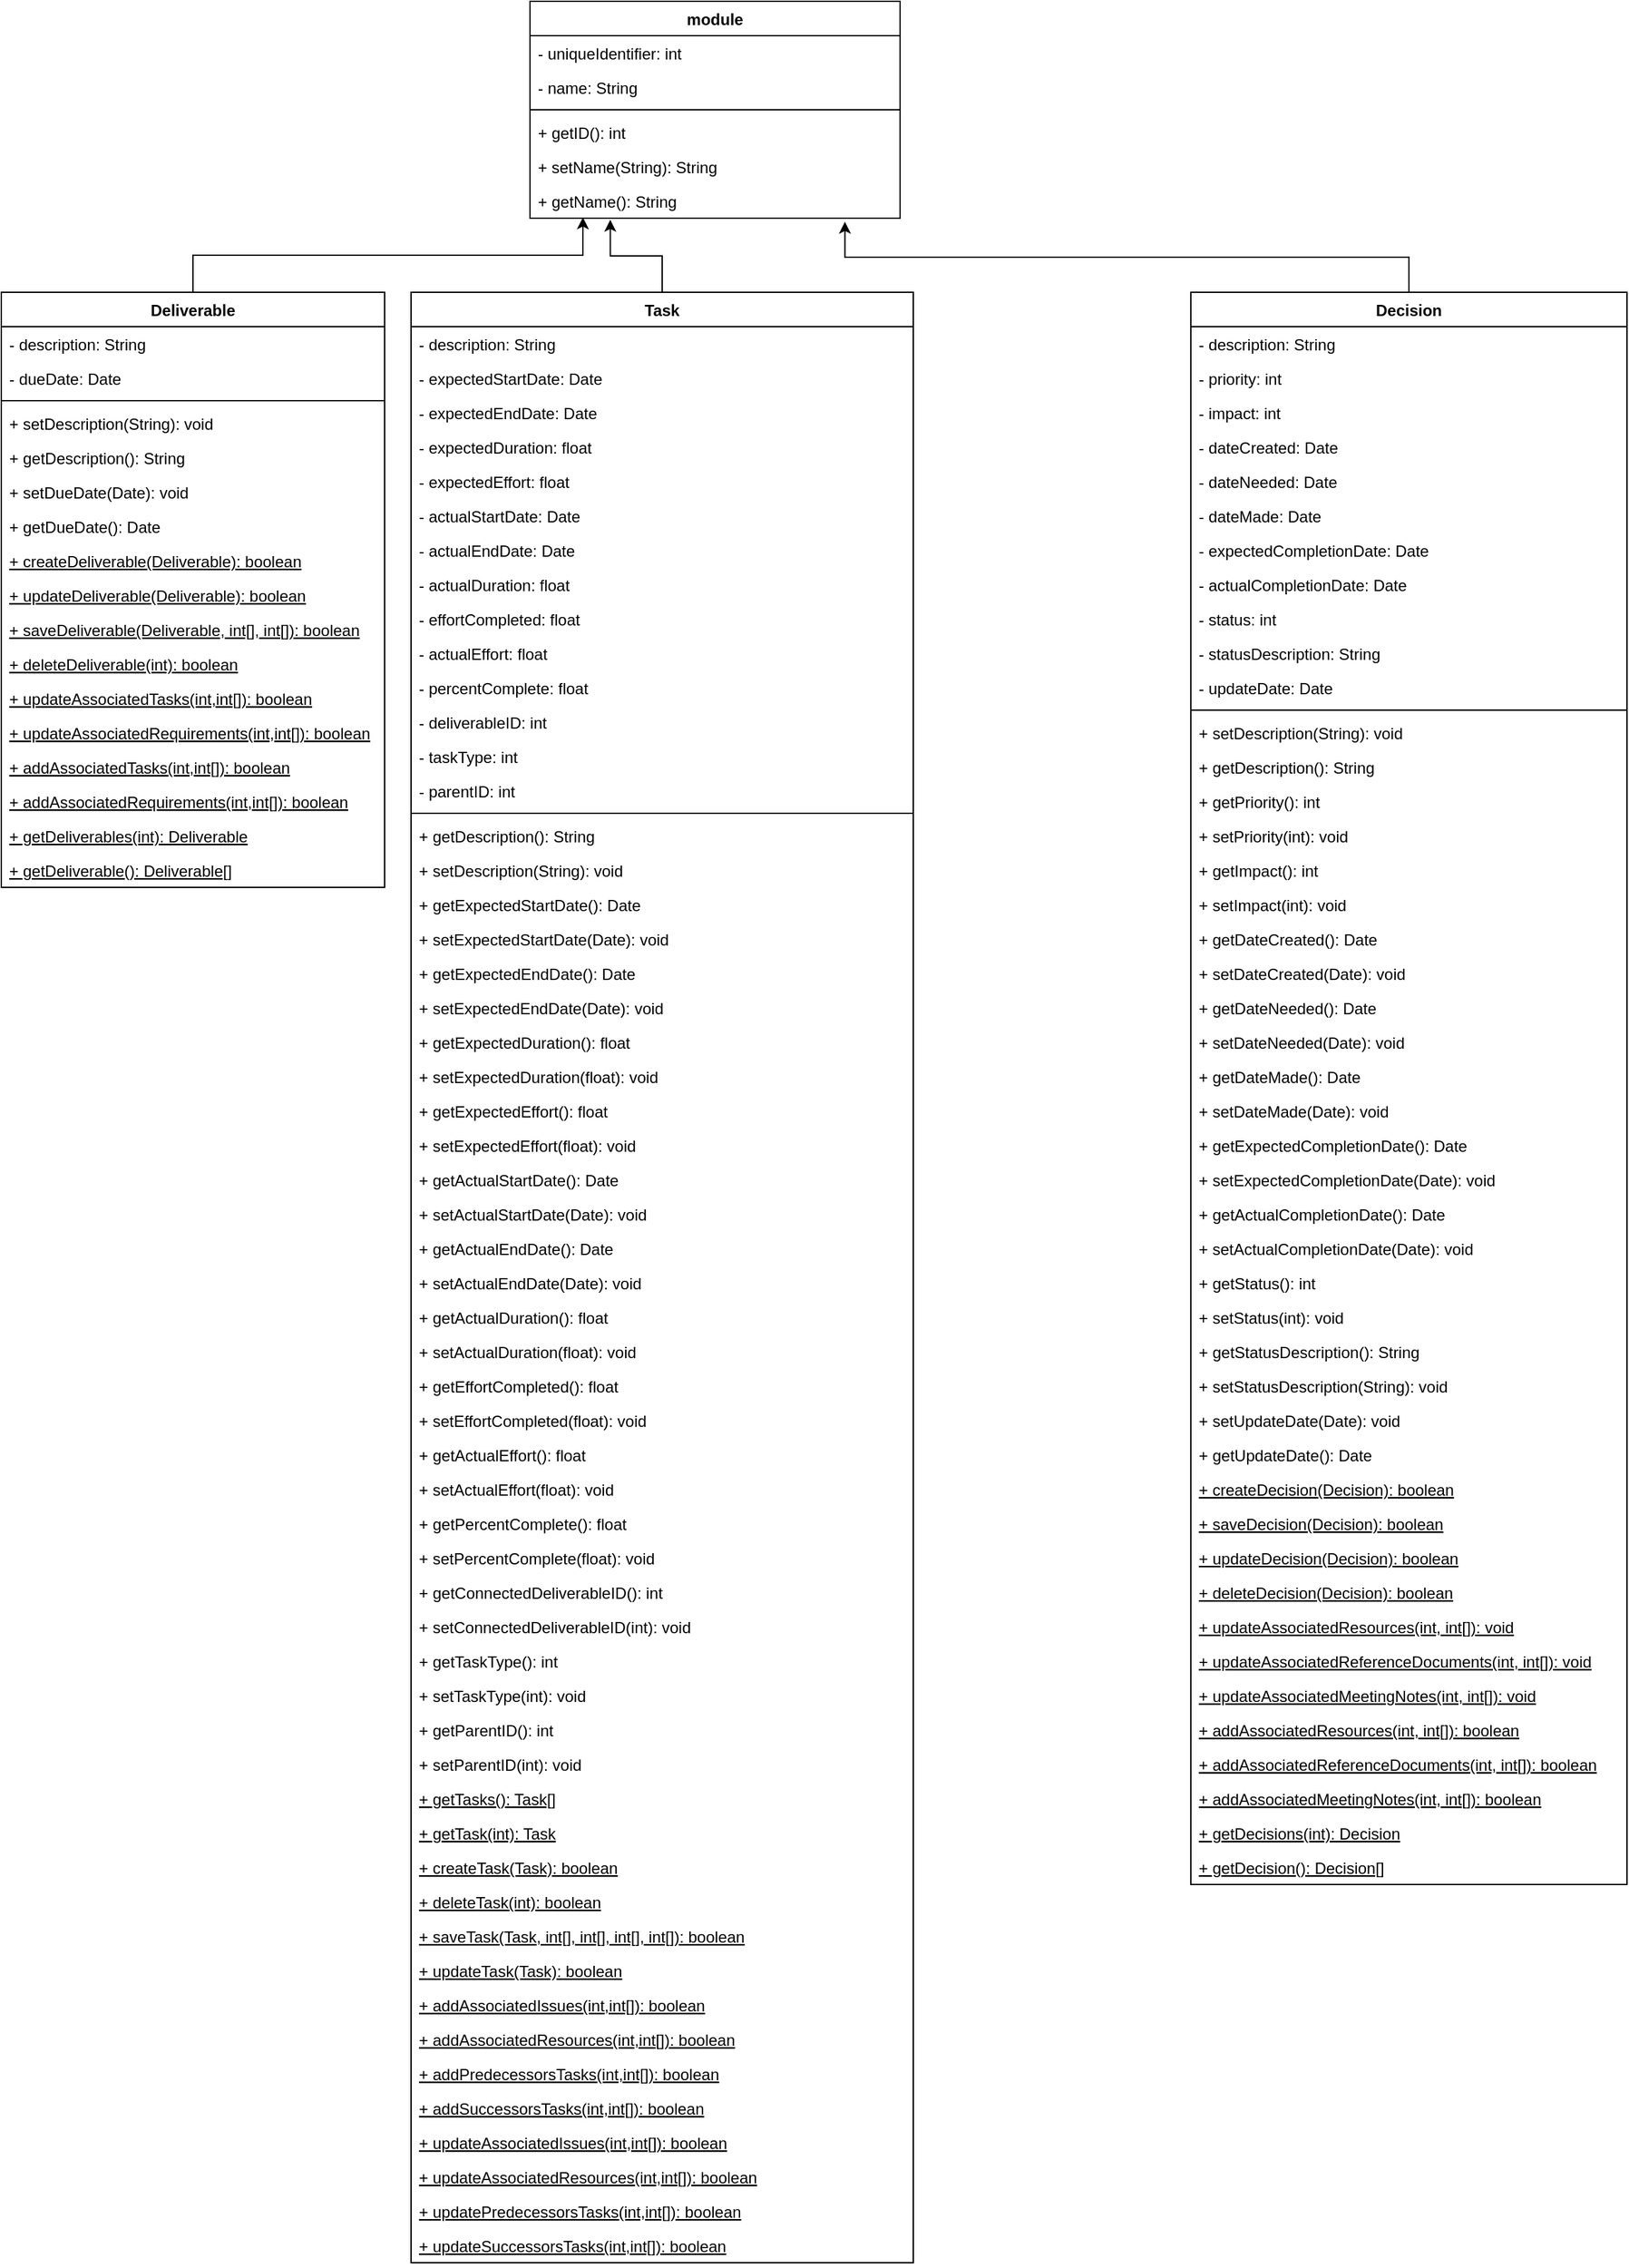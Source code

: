 <mxfile version="13.0.5" type="github">
  <diagram id="h3Ek2yhjag-Ijy3UuA3x" name="Page-1">
    <mxGraphModel dx="1185" dy="635" grid="1" gridSize="10" guides="1" tooltips="1" connect="1" arrows="1" fold="1" page="1" pageScale="1" pageWidth="10000" pageHeight="10000" math="0" shadow="0">
      <root>
        <mxCell id="0" />
        <mxCell id="1" parent="0" />
        <mxCell id="AJkytsJuZ1-eA44GaWmQ-24" value="module" style="swimlane;fontStyle=1;align=center;verticalAlign=top;childLayout=stackLayout;horizontal=1;startSize=26;horizontalStack=0;resizeParent=1;resizeParentMax=0;resizeLast=0;collapsible=1;marginBottom=0;" parent="1" vertex="1">
          <mxGeometry x="490" y="40" width="280" height="164" as="geometry" />
        </mxCell>
        <mxCell id="AJkytsJuZ1-eA44GaWmQ-25" value="- uniqueIdentifier: int" style="text;strokeColor=none;fillColor=none;align=left;verticalAlign=top;spacingLeft=4;spacingRight=4;overflow=hidden;rotatable=0;points=[[0,0.5],[1,0.5]];portConstraint=eastwest;" parent="AJkytsJuZ1-eA44GaWmQ-24" vertex="1">
          <mxGeometry y="26" width="280" height="26" as="geometry" />
        </mxCell>
        <mxCell id="AJkytsJuZ1-eA44GaWmQ-26" value="- name: String" style="text;strokeColor=none;fillColor=none;align=left;verticalAlign=top;spacingLeft=4;spacingRight=4;overflow=hidden;rotatable=0;points=[[0,0.5],[1,0.5]];portConstraint=eastwest;" parent="AJkytsJuZ1-eA44GaWmQ-24" vertex="1">
          <mxGeometry y="52" width="280" height="26" as="geometry" />
        </mxCell>
        <mxCell id="AJkytsJuZ1-eA44GaWmQ-29" value="" style="line;strokeWidth=1;fillColor=none;align=left;verticalAlign=middle;spacingTop=-1;spacingLeft=3;spacingRight=3;rotatable=0;labelPosition=right;points=[];portConstraint=eastwest;" parent="AJkytsJuZ1-eA44GaWmQ-24" vertex="1">
          <mxGeometry y="78" width="280" height="8" as="geometry" />
        </mxCell>
        <mxCell id="AJkytsJuZ1-eA44GaWmQ-30" value="+ getID(): int" style="text;strokeColor=none;fillColor=none;align=left;verticalAlign=top;spacingLeft=4;spacingRight=4;overflow=hidden;rotatable=0;points=[[0,0.5],[1,0.5]];portConstraint=eastwest;" parent="AJkytsJuZ1-eA44GaWmQ-24" vertex="1">
          <mxGeometry y="86" width="280" height="26" as="geometry" />
        </mxCell>
        <mxCell id="AJkytsJuZ1-eA44GaWmQ-31" value="+ setName(String): String" style="text;strokeColor=none;fillColor=none;align=left;verticalAlign=top;spacingLeft=4;spacingRight=4;overflow=hidden;rotatable=0;points=[[0,0.5],[1,0.5]];portConstraint=eastwest;" parent="AJkytsJuZ1-eA44GaWmQ-24" vertex="1">
          <mxGeometry y="112" width="280" height="26" as="geometry" />
        </mxCell>
        <mxCell id="AJkytsJuZ1-eA44GaWmQ-32" value="+ getName(): String" style="text;strokeColor=none;fillColor=none;align=left;verticalAlign=top;spacingLeft=4;spacingRight=4;overflow=hidden;rotatable=0;points=[[0,0.5],[1,0.5]];portConstraint=eastwest;" parent="AJkytsJuZ1-eA44GaWmQ-24" vertex="1">
          <mxGeometry y="138" width="280" height="26" as="geometry" />
        </mxCell>
        <mxCell id="AJkytsJuZ1-eA44GaWmQ-47" style="edgeStyle=orthogonalEdgeStyle;rounded=0;orthogonalLoop=1;jettySize=auto;html=1;entryX=0.143;entryY=0.974;entryDx=0;entryDy=0;entryPerimeter=0;" parent="1" source="rIIZ6E1I2lcJWbTjNb9e-1" target="AJkytsJuZ1-eA44GaWmQ-32" edge="1">
          <mxGeometry relative="1" as="geometry" />
        </mxCell>
        <mxCell id="AJkytsJuZ1-eA44GaWmQ-132" style="rounded=0;orthogonalLoop=1;jettySize=auto;html=1;entryX=0.217;entryY=1.045;entryDx=0;entryDy=0;entryPerimeter=0;edgeStyle=elbowEdgeStyle;elbow=vertical;" parent="1" source="AJkytsJuZ1-eA44GaWmQ-66" target="AJkytsJuZ1-eA44GaWmQ-32" edge="1">
          <mxGeometry relative="1" as="geometry" />
        </mxCell>
        <mxCell id="rIIZ6E1I2lcJWbTjNb9e-1" value="Deliverable" style="swimlane;fontStyle=1;align=center;verticalAlign=top;childLayout=stackLayout;horizontal=1;startSize=26;horizontalStack=0;resizeParent=1;resizeParentMax=0;resizeLast=0;collapsible=1;marginBottom=0;" parent="1" vertex="1">
          <mxGeometry x="90" y="260" width="290" height="450" as="geometry" />
        </mxCell>
        <mxCell id="rIIZ6E1I2lcJWbTjNb9e-6" value="- description: String" style="text;strokeColor=none;fillColor=none;align=left;verticalAlign=top;spacingLeft=4;spacingRight=4;overflow=hidden;rotatable=0;points=[[0,0.5],[1,0.5]];portConstraint=eastwest;" parent="rIIZ6E1I2lcJWbTjNb9e-1" vertex="1">
          <mxGeometry y="26" width="290" height="26" as="geometry" />
        </mxCell>
        <mxCell id="rIIZ6E1I2lcJWbTjNb9e-7" value="- dueDate: Date" style="text;strokeColor=none;fillColor=none;align=left;verticalAlign=top;spacingLeft=4;spacingRight=4;overflow=hidden;rotatable=0;points=[[0,0.5],[1,0.5]];portConstraint=eastwest;" parent="rIIZ6E1I2lcJWbTjNb9e-1" vertex="1">
          <mxGeometry y="52" width="290" height="26" as="geometry" />
        </mxCell>
        <mxCell id="rIIZ6E1I2lcJWbTjNb9e-3" value="" style="line;strokeWidth=1;fillColor=none;align=left;verticalAlign=middle;spacingTop=-1;spacingLeft=3;spacingRight=3;rotatable=0;labelPosition=right;points=[];portConstraint=eastwest;" parent="rIIZ6E1I2lcJWbTjNb9e-1" vertex="1">
          <mxGeometry y="78" width="290" height="8" as="geometry" />
        </mxCell>
        <mxCell id="rIIZ6E1I2lcJWbTjNb9e-20" value="+ setDescription(String): void" style="text;strokeColor=none;fillColor=none;align=left;verticalAlign=top;spacingLeft=4;spacingRight=4;overflow=hidden;rotatable=0;points=[[0,0.5],[1,0.5]];portConstraint=eastwest;" parent="rIIZ6E1I2lcJWbTjNb9e-1" vertex="1">
          <mxGeometry y="86" width="290" height="26" as="geometry" />
        </mxCell>
        <mxCell id="rIIZ6E1I2lcJWbTjNb9e-13" value="+ getDescription(): String" style="text;strokeColor=none;fillColor=none;align=left;verticalAlign=top;spacingLeft=4;spacingRight=4;overflow=hidden;rotatable=0;points=[[0,0.5],[1,0.5]];portConstraint=eastwest;" parent="rIIZ6E1I2lcJWbTjNb9e-1" vertex="1">
          <mxGeometry y="112" width="290" height="26" as="geometry" />
        </mxCell>
        <mxCell id="rIIZ6E1I2lcJWbTjNb9e-21" value="+ setDueDate(Date): void" style="text;strokeColor=none;fillColor=none;align=left;verticalAlign=top;spacingLeft=4;spacingRight=4;overflow=hidden;rotatable=0;points=[[0,0.5],[1,0.5]];portConstraint=eastwest;" parent="rIIZ6E1I2lcJWbTjNb9e-1" vertex="1">
          <mxGeometry y="138" width="290" height="26" as="geometry" />
        </mxCell>
        <mxCell id="rIIZ6E1I2lcJWbTjNb9e-14" value="+ getDueDate(): Date" style="text;strokeColor=none;fillColor=none;align=left;verticalAlign=top;spacingLeft=4;spacingRight=4;overflow=hidden;rotatable=0;points=[[0,0.5],[1,0.5]];portConstraint=eastwest;" parent="rIIZ6E1I2lcJWbTjNb9e-1" vertex="1">
          <mxGeometry y="164" width="290" height="26" as="geometry" />
        </mxCell>
        <mxCell id="rIIZ6E1I2lcJWbTjNb9e-15" value="+ createDeliverable(Deliverable): boolean" style="text;strokeColor=none;fillColor=none;align=left;verticalAlign=top;spacingLeft=4;spacingRight=4;overflow=hidden;rotatable=0;points=[[0,0.5],[1,0.5]];portConstraint=eastwest;fontStyle=4" parent="rIIZ6E1I2lcJWbTjNb9e-1" vertex="1">
          <mxGeometry y="190" width="290" height="26" as="geometry" />
        </mxCell>
        <mxCell id="rIIZ6E1I2lcJWbTjNb9e-17" value="+ updateDeliverable(Deliverable): boolean" style="text;strokeColor=none;fillColor=none;align=left;verticalAlign=top;spacingLeft=4;spacingRight=4;overflow=hidden;rotatable=0;points=[[0,0.5],[1,0.5]];portConstraint=eastwest;fontStyle=4" parent="rIIZ6E1I2lcJWbTjNb9e-1" vertex="1">
          <mxGeometry y="216" width="290" height="26" as="geometry" />
        </mxCell>
        <mxCell id="rIIZ6E1I2lcJWbTjNb9e-22" value="+ saveDeliverable(Deliverable, int[], int[]): boolean" style="text;strokeColor=none;fillColor=none;align=left;verticalAlign=top;spacingLeft=4;spacingRight=4;overflow=hidden;rotatable=0;points=[[0,0.5],[1,0.5]];portConstraint=eastwest;fontStyle=4" parent="rIIZ6E1I2lcJWbTjNb9e-1" vertex="1">
          <mxGeometry y="242" width="290" height="26" as="geometry" />
        </mxCell>
        <mxCell id="rIIZ6E1I2lcJWbTjNb9e-24" value="+ deleteDeliverable(int): boolean" style="text;strokeColor=none;fillColor=none;align=left;verticalAlign=top;spacingLeft=4;spacingRight=4;overflow=hidden;rotatable=0;points=[[0,0.5],[1,0.5]];portConstraint=eastwest;fontStyle=4" parent="rIIZ6E1I2lcJWbTjNb9e-1" vertex="1">
          <mxGeometry y="268" width="290" height="26" as="geometry" />
        </mxCell>
        <mxCell id="AJkytsJuZ1-eA44GaWmQ-18" value="+ updateAssociatedTasks(int,int[]): boolean" style="text;strokeColor=none;fillColor=none;align=left;verticalAlign=top;spacingLeft=4;spacingRight=4;overflow=hidden;rotatable=0;points=[[0,0.5],[1,0.5]];portConstraint=eastwest;fontStyle=4" parent="rIIZ6E1I2lcJWbTjNb9e-1" vertex="1">
          <mxGeometry y="294" width="290" height="26" as="geometry" />
        </mxCell>
        <mxCell id="AJkytsJuZ1-eA44GaWmQ-19" value="+ updateAssociatedRequirements(int,int[]): boolean" style="text;strokeColor=none;fillColor=none;align=left;verticalAlign=top;spacingLeft=4;spacingRight=4;overflow=hidden;rotatable=0;points=[[0,0.5],[1,0.5]];portConstraint=eastwest;fontStyle=4" parent="rIIZ6E1I2lcJWbTjNb9e-1" vertex="1">
          <mxGeometry y="320" width="290" height="26" as="geometry" />
        </mxCell>
        <mxCell id="AJkytsJuZ1-eA44GaWmQ-20" value="+ addAssociatedTasks(int,int[]): boolean" style="text;strokeColor=none;fillColor=none;align=left;verticalAlign=top;spacingLeft=4;spacingRight=4;overflow=hidden;rotatable=0;points=[[0,0.5],[1,0.5]];portConstraint=eastwest;fontStyle=4" parent="rIIZ6E1I2lcJWbTjNb9e-1" vertex="1">
          <mxGeometry y="346" width="290" height="26" as="geometry" />
        </mxCell>
        <mxCell id="AJkytsJuZ1-eA44GaWmQ-21" value="+ addAssociatedRequirements(int,int[]): boolean" style="text;strokeColor=none;fillColor=none;align=left;verticalAlign=top;spacingLeft=4;spacingRight=4;overflow=hidden;rotatable=0;points=[[0,0.5],[1,0.5]];portConstraint=eastwest;fontStyle=4" parent="rIIZ6E1I2lcJWbTjNb9e-1" vertex="1">
          <mxGeometry y="372" width="290" height="26" as="geometry" />
        </mxCell>
        <mxCell id="AJkytsJuZ1-eA44GaWmQ-22" value="+ getDeliverables(int): Deliverable" style="text;strokeColor=none;fillColor=none;align=left;verticalAlign=top;spacingLeft=4;spacingRight=4;overflow=hidden;rotatable=0;points=[[0,0.5],[1,0.5]];portConstraint=eastwest;fontStyle=4" parent="rIIZ6E1I2lcJWbTjNb9e-1" vertex="1">
          <mxGeometry y="398" width="290" height="26" as="geometry" />
        </mxCell>
        <mxCell id="AJkytsJuZ1-eA44GaWmQ-23" value="+ getDeliverable(): Deliverable[]" style="text;strokeColor=none;fillColor=none;align=left;verticalAlign=top;spacingLeft=4;spacingRight=4;overflow=hidden;rotatable=0;points=[[0,0.5],[1,0.5]];portConstraint=eastwest;fontStyle=4" parent="rIIZ6E1I2lcJWbTjNb9e-1" vertex="1">
          <mxGeometry y="424" width="290" height="26" as="geometry" />
        </mxCell>
        <mxCell id="oW8NMeTdjoWrqpmzOP1x-64" style="edgeStyle=elbowEdgeStyle;rounded=0;orthogonalLoop=1;jettySize=auto;elbow=vertical;html=1;entryX=0.851;entryY=1.103;entryDx=0;entryDy=0;entryPerimeter=0;" edge="1" parent="1" source="oW8NMeTdjoWrqpmzOP1x-33" target="AJkytsJuZ1-eA44GaWmQ-32">
          <mxGeometry relative="1" as="geometry" />
        </mxCell>
        <mxCell id="oW8NMeTdjoWrqpmzOP1x-33" value="Decision" style="swimlane;fontStyle=1;align=center;verticalAlign=top;childLayout=stackLayout;horizontal=1;startSize=26;horizontalStack=0;resizeParent=1;resizeParentMax=0;resizeLast=0;collapsible=1;marginBottom=0;" vertex="1" parent="1">
          <mxGeometry x="990" y="260" width="330" height="1204" as="geometry">
            <mxRectangle x="990" y="260" width="90" height="26" as="alternateBounds" />
          </mxGeometry>
        </mxCell>
        <mxCell id="oW8NMeTdjoWrqpmzOP1x-34" value="- description: String" style="text;strokeColor=none;fillColor=none;align=left;verticalAlign=top;spacingLeft=4;spacingRight=4;overflow=hidden;rotatable=0;points=[[0,0.5],[1,0.5]];portConstraint=eastwest;" vertex="1" parent="oW8NMeTdjoWrqpmzOP1x-33">
          <mxGeometry y="26" width="330" height="26" as="geometry" />
        </mxCell>
        <mxCell id="oW8NMeTdjoWrqpmzOP1x-35" value="- priority: int " style="text;strokeColor=none;fillColor=none;align=left;verticalAlign=top;spacingLeft=4;spacingRight=4;overflow=hidden;rotatable=0;points=[[0,0.5],[1,0.5]];portConstraint=eastwest;" vertex="1" parent="oW8NMeTdjoWrqpmzOP1x-33">
          <mxGeometry y="52" width="330" height="26" as="geometry" />
        </mxCell>
        <mxCell id="oW8NMeTdjoWrqpmzOP1x-36" value="- impact: int" style="text;strokeColor=none;fillColor=none;align=left;verticalAlign=top;spacingLeft=4;spacingRight=4;overflow=hidden;rotatable=0;points=[[0,0.5],[1,0.5]];portConstraint=eastwest;" vertex="1" parent="oW8NMeTdjoWrqpmzOP1x-33">
          <mxGeometry y="78" width="330" height="26" as="geometry" />
        </mxCell>
        <mxCell id="oW8NMeTdjoWrqpmzOP1x-37" value="- dateCreated: Date" style="text;strokeColor=none;fillColor=none;align=left;verticalAlign=top;spacingLeft=4;spacingRight=4;overflow=hidden;rotatable=0;points=[[0,0.5],[1,0.5]];portConstraint=eastwest;" vertex="1" parent="oW8NMeTdjoWrqpmzOP1x-33">
          <mxGeometry y="104" width="330" height="26" as="geometry" />
        </mxCell>
        <mxCell id="oW8NMeTdjoWrqpmzOP1x-38" value="- dateNeeded: Date" style="text;strokeColor=none;fillColor=none;align=left;verticalAlign=top;spacingLeft=4;spacingRight=4;overflow=hidden;rotatable=0;points=[[0,0.5],[1,0.5]];portConstraint=eastwest;" vertex="1" parent="oW8NMeTdjoWrqpmzOP1x-33">
          <mxGeometry y="130" width="330" height="26" as="geometry" />
        </mxCell>
        <mxCell id="oW8NMeTdjoWrqpmzOP1x-39" value="- dateMade: Date" style="text;strokeColor=none;fillColor=none;align=left;verticalAlign=top;spacingLeft=4;spacingRight=4;overflow=hidden;rotatable=0;points=[[0,0.5],[1,0.5]];portConstraint=eastwest;" vertex="1" parent="oW8NMeTdjoWrqpmzOP1x-33">
          <mxGeometry y="156" width="330" height="26" as="geometry" />
        </mxCell>
        <mxCell id="oW8NMeTdjoWrqpmzOP1x-40" value="- expectedCompletionDate: Date&#xa;" style="text;strokeColor=none;fillColor=none;align=left;verticalAlign=top;spacingLeft=4;spacingRight=4;overflow=hidden;rotatable=0;points=[[0,0.5],[1,0.5]];portConstraint=eastwest;" vertex="1" parent="oW8NMeTdjoWrqpmzOP1x-33">
          <mxGeometry y="182" width="330" height="26" as="geometry" />
        </mxCell>
        <mxCell id="oW8NMeTdjoWrqpmzOP1x-41" value="- actualCompletionDate: Date" style="text;strokeColor=none;fillColor=none;align=left;verticalAlign=top;spacingLeft=4;spacingRight=4;overflow=hidden;rotatable=0;points=[[0,0.5],[1,0.5]];portConstraint=eastwest;" vertex="1" parent="oW8NMeTdjoWrqpmzOP1x-33">
          <mxGeometry y="208" width="330" height="26" as="geometry" />
        </mxCell>
        <mxCell id="oW8NMeTdjoWrqpmzOP1x-43" value="- status: int" style="text;strokeColor=none;fillColor=none;align=left;verticalAlign=top;spacingLeft=4;spacingRight=4;overflow=hidden;rotatable=0;points=[[0,0.5],[1,0.5]];portConstraint=eastwest;" vertex="1" parent="oW8NMeTdjoWrqpmzOP1x-33">
          <mxGeometry y="234" width="330" height="26" as="geometry" />
        </mxCell>
        <mxCell id="oW8NMeTdjoWrqpmzOP1x-44" value="- statusDescription: String" style="text;strokeColor=none;fillColor=none;align=left;verticalAlign=top;spacingLeft=4;spacingRight=4;overflow=hidden;rotatable=0;points=[[0,0.5],[1,0.5]];portConstraint=eastwest;" vertex="1" parent="oW8NMeTdjoWrqpmzOP1x-33">
          <mxGeometry y="260" width="330" height="26" as="geometry" />
        </mxCell>
        <mxCell id="oW8NMeTdjoWrqpmzOP1x-45" value="- updateDate: Date" style="text;strokeColor=none;fillColor=none;align=left;verticalAlign=top;spacingLeft=4;spacingRight=4;overflow=hidden;rotatable=0;points=[[0,0.5],[1,0.5]];portConstraint=eastwest;" vertex="1" parent="oW8NMeTdjoWrqpmzOP1x-33">
          <mxGeometry y="286" width="330" height="26" as="geometry" />
        </mxCell>
        <mxCell id="oW8NMeTdjoWrqpmzOP1x-46" value="" style="line;strokeWidth=1;fillColor=none;align=left;verticalAlign=middle;spacingTop=-1;spacingLeft=3;spacingRight=3;rotatable=0;labelPosition=right;points=[];portConstraint=eastwest;" vertex="1" parent="oW8NMeTdjoWrqpmzOP1x-33">
          <mxGeometry y="312" width="330" height="8" as="geometry" />
        </mxCell>
        <mxCell id="oW8NMeTdjoWrqpmzOP1x-49" value="+ setDescription(String): void" style="text;strokeColor=none;fillColor=none;align=left;verticalAlign=top;spacingLeft=4;spacingRight=4;overflow=hidden;rotatable=0;points=[[0,0.5],[1,0.5]];portConstraint=eastwest;" vertex="1" parent="oW8NMeTdjoWrqpmzOP1x-33">
          <mxGeometry y="320" width="330" height="26" as="geometry" />
        </mxCell>
        <mxCell id="oW8NMeTdjoWrqpmzOP1x-50" value="+ getDescription(): String" style="text;strokeColor=none;fillColor=none;align=left;verticalAlign=top;spacingLeft=4;spacingRight=4;overflow=hidden;rotatable=0;points=[[0,0.5],[1,0.5]];portConstraint=eastwest;" vertex="1" parent="oW8NMeTdjoWrqpmzOP1x-33">
          <mxGeometry y="346" width="330" height="26" as="geometry" />
        </mxCell>
        <mxCell id="oW8NMeTdjoWrqpmzOP1x-88" value="+ getPriority(): int " style="text;strokeColor=none;fillColor=none;align=left;verticalAlign=top;spacingLeft=4;spacingRight=4;overflow=hidden;rotatable=0;points=[[0,0.5],[1,0.5]];portConstraint=eastwest;" vertex="1" parent="oW8NMeTdjoWrqpmzOP1x-33">
          <mxGeometry y="372" width="330" height="26" as="geometry" />
        </mxCell>
        <mxCell id="oW8NMeTdjoWrqpmzOP1x-89" value="+ setPriority(int): void" style="text;strokeColor=none;fillColor=none;align=left;verticalAlign=top;spacingLeft=4;spacingRight=4;overflow=hidden;rotatable=0;points=[[0,0.5],[1,0.5]];portConstraint=eastwest;" vertex="1" parent="oW8NMeTdjoWrqpmzOP1x-33">
          <mxGeometry y="398" width="330" height="26" as="geometry" />
        </mxCell>
        <mxCell id="oW8NMeTdjoWrqpmzOP1x-90" value="+ getImpact(): int" style="text;strokeColor=none;fillColor=none;align=left;verticalAlign=top;spacingLeft=4;spacingRight=4;overflow=hidden;rotatable=0;points=[[0,0.5],[1,0.5]];portConstraint=eastwest;" vertex="1" parent="oW8NMeTdjoWrqpmzOP1x-33">
          <mxGeometry y="424" width="330" height="26" as="geometry" />
        </mxCell>
        <mxCell id="oW8NMeTdjoWrqpmzOP1x-91" value="+ setImpact(int): void" style="text;strokeColor=none;fillColor=none;align=left;verticalAlign=top;spacingLeft=4;spacingRight=4;overflow=hidden;rotatable=0;points=[[0,0.5],[1,0.5]];portConstraint=eastwest;" vertex="1" parent="oW8NMeTdjoWrqpmzOP1x-33">
          <mxGeometry y="450" width="330" height="26" as="geometry" />
        </mxCell>
        <mxCell id="oW8NMeTdjoWrqpmzOP1x-92" value="+ getDateCreated(): Date" style="text;strokeColor=none;fillColor=none;align=left;verticalAlign=top;spacingLeft=4;spacingRight=4;overflow=hidden;rotatable=0;points=[[0,0.5],[1,0.5]];portConstraint=eastwest;" vertex="1" parent="oW8NMeTdjoWrqpmzOP1x-33">
          <mxGeometry y="476" width="330" height="26" as="geometry" />
        </mxCell>
        <mxCell id="oW8NMeTdjoWrqpmzOP1x-93" value="+ setDateCreated(Date): void" style="text;strokeColor=none;fillColor=none;align=left;verticalAlign=top;spacingLeft=4;spacingRight=4;overflow=hidden;rotatable=0;points=[[0,0.5],[1,0.5]];portConstraint=eastwest;" vertex="1" parent="oW8NMeTdjoWrqpmzOP1x-33">
          <mxGeometry y="502" width="330" height="26" as="geometry" />
        </mxCell>
        <mxCell id="oW8NMeTdjoWrqpmzOP1x-94" value="+ getDateNeeded(): Date" style="text;strokeColor=none;fillColor=none;align=left;verticalAlign=top;spacingLeft=4;spacingRight=4;overflow=hidden;rotatable=0;points=[[0,0.5],[1,0.5]];portConstraint=eastwest;" vertex="1" parent="oW8NMeTdjoWrqpmzOP1x-33">
          <mxGeometry y="528" width="330" height="26" as="geometry" />
        </mxCell>
        <mxCell id="oW8NMeTdjoWrqpmzOP1x-95" value="+ setDateNeeded(Date): void" style="text;strokeColor=none;fillColor=none;align=left;verticalAlign=top;spacingLeft=4;spacingRight=4;overflow=hidden;rotatable=0;points=[[0,0.5],[1,0.5]];portConstraint=eastwest;" vertex="1" parent="oW8NMeTdjoWrqpmzOP1x-33">
          <mxGeometry y="554" width="330" height="26" as="geometry" />
        </mxCell>
        <mxCell id="oW8NMeTdjoWrqpmzOP1x-96" value="+ getDateMade(): Date" style="text;strokeColor=none;fillColor=none;align=left;verticalAlign=top;spacingLeft=4;spacingRight=4;overflow=hidden;rotatable=0;points=[[0,0.5],[1,0.5]];portConstraint=eastwest;" vertex="1" parent="oW8NMeTdjoWrqpmzOP1x-33">
          <mxGeometry y="580" width="330" height="26" as="geometry" />
        </mxCell>
        <mxCell id="oW8NMeTdjoWrqpmzOP1x-97" value="+ setDateMade(Date): void" style="text;strokeColor=none;fillColor=none;align=left;verticalAlign=top;spacingLeft=4;spacingRight=4;overflow=hidden;rotatable=0;points=[[0,0.5],[1,0.5]];portConstraint=eastwest;" vertex="1" parent="oW8NMeTdjoWrqpmzOP1x-33">
          <mxGeometry y="606" width="330" height="26" as="geometry" />
        </mxCell>
        <mxCell id="oW8NMeTdjoWrqpmzOP1x-110" value="+ getExpectedCompletionDate(): Date&#xa;" style="text;strokeColor=none;fillColor=none;align=left;verticalAlign=top;spacingLeft=4;spacingRight=4;overflow=hidden;rotatable=0;points=[[0,0.5],[1,0.5]];portConstraint=eastwest;" vertex="1" parent="oW8NMeTdjoWrqpmzOP1x-33">
          <mxGeometry y="632" width="330" height="26" as="geometry" />
        </mxCell>
        <mxCell id="oW8NMeTdjoWrqpmzOP1x-111" value="+ setExpectedCompletionDate(Date): void&#xa;" style="text;strokeColor=none;fillColor=none;align=left;verticalAlign=top;spacingLeft=4;spacingRight=4;overflow=hidden;rotatable=0;points=[[0,0.5],[1,0.5]];portConstraint=eastwest;" vertex="1" parent="oW8NMeTdjoWrqpmzOP1x-33">
          <mxGeometry y="658" width="330" height="26" as="geometry" />
        </mxCell>
        <mxCell id="oW8NMeTdjoWrqpmzOP1x-112" value="+ getActualCompletionDate(): Date" style="text;strokeColor=none;fillColor=none;align=left;verticalAlign=top;spacingLeft=4;spacingRight=4;overflow=hidden;rotatable=0;points=[[0,0.5],[1,0.5]];portConstraint=eastwest;" vertex="1" parent="oW8NMeTdjoWrqpmzOP1x-33">
          <mxGeometry y="684" width="330" height="26" as="geometry" />
        </mxCell>
        <mxCell id="oW8NMeTdjoWrqpmzOP1x-113" value="+ setActualCompletionDate(Date): void" style="text;strokeColor=none;fillColor=none;align=left;verticalAlign=top;spacingLeft=4;spacingRight=4;overflow=hidden;rotatable=0;points=[[0,0.5],[1,0.5]];portConstraint=eastwest;" vertex="1" parent="oW8NMeTdjoWrqpmzOP1x-33">
          <mxGeometry y="710" width="330" height="26" as="geometry" />
        </mxCell>
        <mxCell id="oW8NMeTdjoWrqpmzOP1x-116" value="+ getStatus(): int" style="text;strokeColor=none;fillColor=none;align=left;verticalAlign=top;spacingLeft=4;spacingRight=4;overflow=hidden;rotatable=0;points=[[0,0.5],[1,0.5]];portConstraint=eastwest;" vertex="1" parent="oW8NMeTdjoWrqpmzOP1x-33">
          <mxGeometry y="736" width="330" height="26" as="geometry" />
        </mxCell>
        <mxCell id="oW8NMeTdjoWrqpmzOP1x-117" value="+ setStatus(int): void" style="text;strokeColor=none;fillColor=none;align=left;verticalAlign=top;spacingLeft=4;spacingRight=4;overflow=hidden;rotatable=0;points=[[0,0.5],[1,0.5]];portConstraint=eastwest;" vertex="1" parent="oW8NMeTdjoWrqpmzOP1x-33">
          <mxGeometry y="762" width="330" height="26" as="geometry" />
        </mxCell>
        <mxCell id="oW8NMeTdjoWrqpmzOP1x-118" value="+ getStatusDescription(): String" style="text;strokeColor=none;fillColor=none;align=left;verticalAlign=top;spacingLeft=4;spacingRight=4;overflow=hidden;rotatable=0;points=[[0,0.5],[1,0.5]];portConstraint=eastwest;" vertex="1" parent="oW8NMeTdjoWrqpmzOP1x-33">
          <mxGeometry y="788" width="330" height="26" as="geometry" />
        </mxCell>
        <mxCell id="oW8NMeTdjoWrqpmzOP1x-119" value="+ setStatusDescription(String): void" style="text;strokeColor=none;fillColor=none;align=left;verticalAlign=top;spacingLeft=4;spacingRight=4;overflow=hidden;rotatable=0;points=[[0,0.5],[1,0.5]];portConstraint=eastwest;" vertex="1" parent="oW8NMeTdjoWrqpmzOP1x-33">
          <mxGeometry y="814" width="330" height="26" as="geometry" />
        </mxCell>
        <mxCell id="oW8NMeTdjoWrqpmzOP1x-121" value="+ setUpdateDate(Date): void" style="text;strokeColor=none;fillColor=none;align=left;verticalAlign=top;spacingLeft=4;spacingRight=4;overflow=hidden;rotatable=0;points=[[0,0.5],[1,0.5]];portConstraint=eastwest;" vertex="1" parent="oW8NMeTdjoWrqpmzOP1x-33">
          <mxGeometry y="840" width="330" height="26" as="geometry" />
        </mxCell>
        <mxCell id="oW8NMeTdjoWrqpmzOP1x-122" value="+ getUpdateDate(): Date" style="text;strokeColor=none;fillColor=none;align=left;verticalAlign=top;spacingLeft=4;spacingRight=4;overflow=hidden;rotatable=0;points=[[0,0.5],[1,0.5]];portConstraint=eastwest;" vertex="1" parent="oW8NMeTdjoWrqpmzOP1x-33">
          <mxGeometry y="866" width="330" height="26" as="geometry" />
        </mxCell>
        <mxCell id="oW8NMeTdjoWrqpmzOP1x-53" value="+ createDecision(Decision): boolean" style="text;strokeColor=none;fillColor=none;align=left;verticalAlign=top;spacingLeft=4;spacingRight=4;overflow=hidden;rotatable=0;points=[[0,0.5],[1,0.5]];portConstraint=eastwest;fontStyle=4" vertex="1" parent="oW8NMeTdjoWrqpmzOP1x-33">
          <mxGeometry y="892" width="330" height="26" as="geometry" />
        </mxCell>
        <mxCell id="oW8NMeTdjoWrqpmzOP1x-54" value="+ saveDecision(Decision): boolean" style="text;strokeColor=none;fillColor=none;align=left;verticalAlign=top;spacingLeft=4;spacingRight=4;overflow=hidden;rotatable=0;points=[[0,0.5],[1,0.5]];portConstraint=eastwest;fontStyle=4" vertex="1" parent="oW8NMeTdjoWrqpmzOP1x-33">
          <mxGeometry y="918" width="330" height="26" as="geometry" />
        </mxCell>
        <mxCell id="oW8NMeTdjoWrqpmzOP1x-55" value="+ updateDecision(Decision): boolean" style="text;strokeColor=none;fillColor=none;align=left;verticalAlign=top;spacingLeft=4;spacingRight=4;overflow=hidden;rotatable=0;points=[[0,0.5],[1,0.5]];portConstraint=eastwest;fontStyle=4" vertex="1" parent="oW8NMeTdjoWrqpmzOP1x-33">
          <mxGeometry y="944" width="330" height="26" as="geometry" />
        </mxCell>
        <mxCell id="oW8NMeTdjoWrqpmzOP1x-56" value="+ deleteDecision(Decision): boolean" style="text;strokeColor=none;fillColor=none;align=left;verticalAlign=top;spacingLeft=4;spacingRight=4;overflow=hidden;rotatable=0;points=[[0,0.5],[1,0.5]];portConstraint=eastwest;fontStyle=4" vertex="1" parent="oW8NMeTdjoWrqpmzOP1x-33">
          <mxGeometry y="970" width="330" height="26" as="geometry" />
        </mxCell>
        <mxCell id="oW8NMeTdjoWrqpmzOP1x-57" value="+ updateAssociatedResources(int, int[]): void" style="text;strokeColor=none;fillColor=none;align=left;verticalAlign=top;spacingLeft=4;spacingRight=4;overflow=hidden;rotatable=0;points=[[0,0.5],[1,0.5]];portConstraint=eastwest;fontStyle=4" vertex="1" parent="oW8NMeTdjoWrqpmzOP1x-33">
          <mxGeometry y="996" width="330" height="26" as="geometry" />
        </mxCell>
        <mxCell id="oW8NMeTdjoWrqpmzOP1x-58" value="+ updateAssociatedReferenceDocuments(int, int[]): void" style="text;strokeColor=none;fillColor=none;align=left;verticalAlign=top;spacingLeft=4;spacingRight=4;overflow=hidden;rotatable=0;points=[[0,0.5],[1,0.5]];portConstraint=eastwest;fontStyle=4" vertex="1" parent="oW8NMeTdjoWrqpmzOP1x-33">
          <mxGeometry y="1022" width="330" height="26" as="geometry" />
        </mxCell>
        <mxCell id="oW8NMeTdjoWrqpmzOP1x-59" value="+ updateAssociatedMeetingNotes(int, int[]): void" style="text;strokeColor=none;fillColor=none;align=left;verticalAlign=top;spacingLeft=4;spacingRight=4;overflow=hidden;rotatable=0;points=[[0,0.5],[1,0.5]];portConstraint=eastwest;fontStyle=4" vertex="1" parent="oW8NMeTdjoWrqpmzOP1x-33">
          <mxGeometry y="1048" width="330" height="26" as="geometry" />
        </mxCell>
        <mxCell id="oW8NMeTdjoWrqpmzOP1x-60" value="+ addAssociatedResources(int, int[]): boolean" style="text;strokeColor=none;fillColor=none;align=left;verticalAlign=top;spacingLeft=4;spacingRight=4;overflow=hidden;rotatable=0;points=[[0,0.5],[1,0.5]];portConstraint=eastwest;fontStyle=4" vertex="1" parent="oW8NMeTdjoWrqpmzOP1x-33">
          <mxGeometry y="1074" width="330" height="26" as="geometry" />
        </mxCell>
        <mxCell id="oW8NMeTdjoWrqpmzOP1x-61" value="+ addAssociatedReferenceDocuments(int, int[]): boolean" style="text;strokeColor=none;fillColor=none;align=left;verticalAlign=top;spacingLeft=4;spacingRight=4;overflow=hidden;rotatable=0;points=[[0,0.5],[1,0.5]];portConstraint=eastwest;fontStyle=4" vertex="1" parent="oW8NMeTdjoWrqpmzOP1x-33">
          <mxGeometry y="1100" width="330" height="26" as="geometry" />
        </mxCell>
        <mxCell id="oW8NMeTdjoWrqpmzOP1x-63" value="+ addAssociatedMeetingNotes(int, int[]): boolean" style="text;strokeColor=none;fillColor=none;align=left;verticalAlign=top;spacingLeft=4;spacingRight=4;overflow=hidden;rotatable=0;points=[[0,0.5],[1,0.5]];portConstraint=eastwest;fontStyle=4" vertex="1" parent="oW8NMeTdjoWrqpmzOP1x-33">
          <mxGeometry y="1126" width="330" height="26" as="geometry" />
        </mxCell>
        <mxCell id="oW8NMeTdjoWrqpmzOP1x-123" value="+ getDecisions(int): Decision" style="text;strokeColor=none;fillColor=none;align=left;verticalAlign=top;spacingLeft=4;spacingRight=4;overflow=hidden;rotatable=0;points=[[0,0.5],[1,0.5]];portConstraint=eastwest;fontStyle=4" vertex="1" parent="oW8NMeTdjoWrqpmzOP1x-33">
          <mxGeometry y="1152" width="330" height="26" as="geometry" />
        </mxCell>
        <mxCell id="oW8NMeTdjoWrqpmzOP1x-124" value="+ getDecision(): Decision[]" style="text;strokeColor=none;fillColor=none;align=left;verticalAlign=top;spacingLeft=4;spacingRight=4;overflow=hidden;rotatable=0;points=[[0,0.5],[1,0.5]];portConstraint=eastwest;fontStyle=4" vertex="1" parent="oW8NMeTdjoWrqpmzOP1x-33">
          <mxGeometry y="1178" width="330" height="26" as="geometry" />
        </mxCell>
        <mxCell id="AJkytsJuZ1-eA44GaWmQ-66" value="Task" style="swimlane;fontStyle=1;align=center;verticalAlign=top;childLayout=stackLayout;horizontal=1;startSize=26;horizontalStack=0;resizeParent=1;resizeParentMax=0;resizeLast=0;collapsible=1;marginBottom=0;" parent="1" vertex="1">
          <mxGeometry x="400" y="260" width="380" height="1490" as="geometry" />
        </mxCell>
        <mxCell id="AJkytsJuZ1-eA44GaWmQ-67" value="- description: String" style="text;strokeColor=none;fillColor=none;align=left;verticalAlign=top;spacingLeft=4;spacingRight=4;overflow=hidden;rotatable=0;points=[[0,0.5],[1,0.5]];portConstraint=eastwest;" parent="AJkytsJuZ1-eA44GaWmQ-66" vertex="1">
          <mxGeometry y="26" width="380" height="26" as="geometry" />
        </mxCell>
        <mxCell id="AJkytsJuZ1-eA44GaWmQ-84" value="- expectedStartDate: Date" style="text;strokeColor=none;fillColor=none;align=left;verticalAlign=top;spacingLeft=4;spacingRight=4;overflow=hidden;rotatable=0;points=[[0,0.5],[1,0.5]];portConstraint=eastwest;" parent="AJkytsJuZ1-eA44GaWmQ-66" vertex="1">
          <mxGeometry y="52" width="380" height="26" as="geometry" />
        </mxCell>
        <mxCell id="AJkytsJuZ1-eA44GaWmQ-85" value="- expectedEndDate: Date" style="text;strokeColor=none;fillColor=none;align=left;verticalAlign=top;spacingLeft=4;spacingRight=4;overflow=hidden;rotatable=0;points=[[0,0.5],[1,0.5]];portConstraint=eastwest;" parent="AJkytsJuZ1-eA44GaWmQ-66" vertex="1">
          <mxGeometry y="78" width="380" height="26" as="geometry" />
        </mxCell>
        <mxCell id="AJkytsJuZ1-eA44GaWmQ-87" value="- expectedDuration: float" style="text;strokeColor=none;fillColor=none;align=left;verticalAlign=top;spacingLeft=4;spacingRight=4;overflow=hidden;rotatable=0;points=[[0,0.5],[1,0.5]];portConstraint=eastwest;" parent="AJkytsJuZ1-eA44GaWmQ-66" vertex="1">
          <mxGeometry y="104" width="380" height="26" as="geometry" />
        </mxCell>
        <mxCell id="AJkytsJuZ1-eA44GaWmQ-68" value="- expectedEffort: float" style="text;strokeColor=none;fillColor=none;align=left;verticalAlign=top;spacingLeft=4;spacingRight=4;overflow=hidden;rotatable=0;points=[[0,0.5],[1,0.5]];portConstraint=eastwest;" parent="AJkytsJuZ1-eA44GaWmQ-66" vertex="1">
          <mxGeometry y="130" width="380" height="26" as="geometry" />
        </mxCell>
        <mxCell id="AJkytsJuZ1-eA44GaWmQ-122" value="- actualStartDate: Date" style="text;strokeColor=none;fillColor=none;align=left;verticalAlign=top;spacingLeft=4;spacingRight=4;overflow=hidden;rotatable=0;points=[[0,0.5],[1,0.5]];portConstraint=eastwest;" parent="AJkytsJuZ1-eA44GaWmQ-66" vertex="1">
          <mxGeometry y="156" width="380" height="26" as="geometry" />
        </mxCell>
        <mxCell id="AJkytsJuZ1-eA44GaWmQ-124" value="- actualEndDate: Date" style="text;strokeColor=none;fillColor=none;align=left;verticalAlign=top;spacingLeft=4;spacingRight=4;overflow=hidden;rotatable=0;points=[[0,0.5],[1,0.5]];portConstraint=eastwest;" parent="AJkytsJuZ1-eA44GaWmQ-66" vertex="1">
          <mxGeometry y="182" width="380" height="26" as="geometry" />
        </mxCell>
        <mxCell id="AJkytsJuZ1-eA44GaWmQ-125" value="- actualDuration: float" style="text;strokeColor=none;fillColor=none;align=left;verticalAlign=top;spacingLeft=4;spacingRight=4;overflow=hidden;rotatable=0;points=[[0,0.5],[1,0.5]];portConstraint=eastwest;" parent="AJkytsJuZ1-eA44GaWmQ-66" vertex="1">
          <mxGeometry y="208" width="380" height="26" as="geometry" />
        </mxCell>
        <mxCell id="AJkytsJuZ1-eA44GaWmQ-126" value="- effortCompleted: float" style="text;strokeColor=none;fillColor=none;align=left;verticalAlign=top;spacingLeft=4;spacingRight=4;overflow=hidden;rotatable=0;points=[[0,0.5],[1,0.5]];portConstraint=eastwest;" parent="AJkytsJuZ1-eA44GaWmQ-66" vertex="1">
          <mxGeometry y="234" width="380" height="26" as="geometry" />
        </mxCell>
        <mxCell id="AJkytsJuZ1-eA44GaWmQ-127" value="- actualEffort: float" style="text;strokeColor=none;fillColor=none;align=left;verticalAlign=top;spacingLeft=4;spacingRight=4;overflow=hidden;rotatable=0;points=[[0,0.5],[1,0.5]];portConstraint=eastwest;" parent="AJkytsJuZ1-eA44GaWmQ-66" vertex="1">
          <mxGeometry y="260" width="380" height="26" as="geometry" />
        </mxCell>
        <mxCell id="AJkytsJuZ1-eA44GaWmQ-128" value="- percentComplete: float" style="text;strokeColor=none;fillColor=none;align=left;verticalAlign=top;spacingLeft=4;spacingRight=4;overflow=hidden;rotatable=0;points=[[0,0.5],[1,0.5]];portConstraint=eastwest;" parent="AJkytsJuZ1-eA44GaWmQ-66" vertex="1">
          <mxGeometry y="286" width="380" height="26" as="geometry" />
        </mxCell>
        <mxCell id="AJkytsJuZ1-eA44GaWmQ-129" value="- deliverableID: int" style="text;strokeColor=none;fillColor=none;align=left;verticalAlign=top;spacingLeft=4;spacingRight=4;overflow=hidden;rotatable=0;points=[[0,0.5],[1,0.5]];portConstraint=eastwest;" parent="AJkytsJuZ1-eA44GaWmQ-66" vertex="1">
          <mxGeometry y="312" width="380" height="26" as="geometry" />
        </mxCell>
        <mxCell id="AJkytsJuZ1-eA44GaWmQ-130" value="- taskType: int" style="text;strokeColor=none;fillColor=none;align=left;verticalAlign=top;spacingLeft=4;spacingRight=4;overflow=hidden;rotatable=0;points=[[0,0.5],[1,0.5]];portConstraint=eastwest;" parent="AJkytsJuZ1-eA44GaWmQ-66" vertex="1">
          <mxGeometry y="338" width="380" height="26" as="geometry" />
        </mxCell>
        <mxCell id="AJkytsJuZ1-eA44GaWmQ-131" value="- parentID: int" style="text;strokeColor=none;fillColor=none;align=left;verticalAlign=top;spacingLeft=4;spacingRight=4;overflow=hidden;rotatable=0;points=[[0,0.5],[1,0.5]];portConstraint=eastwest;" parent="AJkytsJuZ1-eA44GaWmQ-66" vertex="1">
          <mxGeometry y="364" width="380" height="26" as="geometry" />
        </mxCell>
        <mxCell id="AJkytsJuZ1-eA44GaWmQ-137" value="" style="line;strokeWidth=1;fillColor=none;align=left;verticalAlign=middle;spacingTop=-1;spacingLeft=3;spacingRight=3;rotatable=0;labelPosition=right;points=[];portConstraint=eastwest;" parent="AJkytsJuZ1-eA44GaWmQ-66" vertex="1">
          <mxGeometry y="390" width="380" height="8" as="geometry" />
        </mxCell>
        <mxCell id="AJkytsJuZ1-eA44GaWmQ-134" value="+ getDescription(): String" style="text;strokeColor=none;fillColor=none;align=left;verticalAlign=top;spacingLeft=4;spacingRight=4;overflow=hidden;rotatable=0;points=[[0,0.5],[1,0.5]];portConstraint=eastwest;" parent="AJkytsJuZ1-eA44GaWmQ-66" vertex="1">
          <mxGeometry y="398" width="380" height="26" as="geometry" />
        </mxCell>
        <mxCell id="AJkytsJuZ1-eA44GaWmQ-133" value="+ setDescription(String): void" style="text;strokeColor=none;fillColor=none;align=left;verticalAlign=top;spacingLeft=4;spacingRight=4;overflow=hidden;rotatable=0;points=[[0,0.5],[1,0.5]];portConstraint=eastwest;" parent="AJkytsJuZ1-eA44GaWmQ-66" vertex="1">
          <mxGeometry y="424" width="380" height="26" as="geometry" />
        </mxCell>
        <mxCell id="AJkytsJuZ1-eA44GaWmQ-136" value="+ getExpectedStartDate(): Date" style="text;strokeColor=none;fillColor=none;align=left;verticalAlign=top;spacingLeft=4;spacingRight=4;overflow=hidden;rotatable=0;points=[[0,0.5],[1,0.5]];portConstraint=eastwest;" parent="AJkytsJuZ1-eA44GaWmQ-66" vertex="1">
          <mxGeometry y="450" width="380" height="26" as="geometry" />
        </mxCell>
        <mxCell id="AJkytsJuZ1-eA44GaWmQ-135" value="+ setExpectedStartDate(Date): void" style="text;strokeColor=none;fillColor=none;align=left;verticalAlign=top;spacingLeft=4;spacingRight=4;overflow=hidden;rotatable=0;points=[[0,0.5],[1,0.5]];portConstraint=eastwest;" parent="AJkytsJuZ1-eA44GaWmQ-66" vertex="1">
          <mxGeometry y="476" width="380" height="26" as="geometry" />
        </mxCell>
        <mxCell id="AJkytsJuZ1-eA44GaWmQ-139" value="+ getExpectedEndDate(): Date" style="text;strokeColor=none;fillColor=none;align=left;verticalAlign=top;spacingLeft=4;spacingRight=4;overflow=hidden;rotatable=0;points=[[0,0.5],[1,0.5]];portConstraint=eastwest;" parent="AJkytsJuZ1-eA44GaWmQ-66" vertex="1">
          <mxGeometry y="502" width="380" height="26" as="geometry" />
        </mxCell>
        <mxCell id="AJkytsJuZ1-eA44GaWmQ-140" value="+ setExpectedEndDate(Date): void" style="text;strokeColor=none;fillColor=none;align=left;verticalAlign=top;spacingLeft=4;spacingRight=4;overflow=hidden;rotatable=0;points=[[0,0.5],[1,0.5]];portConstraint=eastwest;" parent="AJkytsJuZ1-eA44GaWmQ-66" vertex="1">
          <mxGeometry y="528" width="380" height="26" as="geometry" />
        </mxCell>
        <mxCell id="AJkytsJuZ1-eA44GaWmQ-141" value="+ getExpectedDuration(): float" style="text;strokeColor=none;fillColor=none;align=left;verticalAlign=top;spacingLeft=4;spacingRight=4;overflow=hidden;rotatable=0;points=[[0,0.5],[1,0.5]];portConstraint=eastwest;" parent="AJkytsJuZ1-eA44GaWmQ-66" vertex="1">
          <mxGeometry y="554" width="380" height="26" as="geometry" />
        </mxCell>
        <mxCell id="AJkytsJuZ1-eA44GaWmQ-142" value="+ setExpectedDuration(float): void" style="text;strokeColor=none;fillColor=none;align=left;verticalAlign=top;spacingLeft=4;spacingRight=4;overflow=hidden;rotatable=0;points=[[0,0.5],[1,0.5]];portConstraint=eastwest;" parent="AJkytsJuZ1-eA44GaWmQ-66" vertex="1">
          <mxGeometry y="580" width="380" height="26" as="geometry" />
        </mxCell>
        <mxCell id="AJkytsJuZ1-eA44GaWmQ-143" value="+ getExpectedEffort(): float" style="text;strokeColor=none;fillColor=none;align=left;verticalAlign=top;spacingLeft=4;spacingRight=4;overflow=hidden;rotatable=0;points=[[0,0.5],[1,0.5]];portConstraint=eastwest;" parent="AJkytsJuZ1-eA44GaWmQ-66" vertex="1">
          <mxGeometry y="606" width="380" height="26" as="geometry" />
        </mxCell>
        <mxCell id="AJkytsJuZ1-eA44GaWmQ-144" value="+ setExpectedEffort(float): void" style="text;strokeColor=none;fillColor=none;align=left;verticalAlign=top;spacingLeft=4;spacingRight=4;overflow=hidden;rotatable=0;points=[[0,0.5],[1,0.5]];portConstraint=eastwest;" parent="AJkytsJuZ1-eA44GaWmQ-66" vertex="1">
          <mxGeometry y="632" width="380" height="26" as="geometry" />
        </mxCell>
        <mxCell id="AJkytsJuZ1-eA44GaWmQ-145" value="+ getActualStartDate(): Date" style="text;strokeColor=none;fillColor=none;align=left;verticalAlign=top;spacingLeft=4;spacingRight=4;overflow=hidden;rotatable=0;points=[[0,0.5],[1,0.5]];portConstraint=eastwest;" parent="AJkytsJuZ1-eA44GaWmQ-66" vertex="1">
          <mxGeometry y="658" width="380" height="26" as="geometry" />
        </mxCell>
        <mxCell id="AJkytsJuZ1-eA44GaWmQ-146" value="+ setActualStartDate(Date): void" style="text;strokeColor=none;fillColor=none;align=left;verticalAlign=top;spacingLeft=4;spacingRight=4;overflow=hidden;rotatable=0;points=[[0,0.5],[1,0.5]];portConstraint=eastwest;" parent="AJkytsJuZ1-eA44GaWmQ-66" vertex="1">
          <mxGeometry y="684" width="380" height="26" as="geometry" />
        </mxCell>
        <mxCell id="AJkytsJuZ1-eA44GaWmQ-147" value="+ getActualEndDate(): Date" style="text;strokeColor=none;fillColor=none;align=left;verticalAlign=top;spacingLeft=4;spacingRight=4;overflow=hidden;rotatable=0;points=[[0,0.5],[1,0.5]];portConstraint=eastwest;" parent="AJkytsJuZ1-eA44GaWmQ-66" vertex="1">
          <mxGeometry y="710" width="380" height="26" as="geometry" />
        </mxCell>
        <mxCell id="AJkytsJuZ1-eA44GaWmQ-148" value="+ setActualEndDate(Date): void" style="text;strokeColor=none;fillColor=none;align=left;verticalAlign=top;spacingLeft=4;spacingRight=4;overflow=hidden;rotatable=0;points=[[0,0.5],[1,0.5]];portConstraint=eastwest;" parent="AJkytsJuZ1-eA44GaWmQ-66" vertex="1">
          <mxGeometry y="736" width="380" height="26" as="geometry" />
        </mxCell>
        <mxCell id="AJkytsJuZ1-eA44GaWmQ-150" value="+ getActualDuration(): float" style="text;strokeColor=none;fillColor=none;align=left;verticalAlign=top;spacingLeft=4;spacingRight=4;overflow=hidden;rotatable=0;points=[[0,0.5],[1,0.5]];portConstraint=eastwest;" parent="AJkytsJuZ1-eA44GaWmQ-66" vertex="1">
          <mxGeometry y="762" width="380" height="26" as="geometry" />
        </mxCell>
        <mxCell id="AJkytsJuZ1-eA44GaWmQ-151" value="+ setActualDuration(float): void" style="text;strokeColor=none;fillColor=none;align=left;verticalAlign=top;spacingLeft=4;spacingRight=4;overflow=hidden;rotatable=0;points=[[0,0.5],[1,0.5]];portConstraint=eastwest;" parent="AJkytsJuZ1-eA44GaWmQ-66" vertex="1">
          <mxGeometry y="788" width="380" height="26" as="geometry" />
        </mxCell>
        <mxCell id="AJkytsJuZ1-eA44GaWmQ-152" value="+ getEffortCompleted(): float" style="text;strokeColor=none;fillColor=none;align=left;verticalAlign=top;spacingLeft=4;spacingRight=4;overflow=hidden;rotatable=0;points=[[0,0.5],[1,0.5]];portConstraint=eastwest;" parent="AJkytsJuZ1-eA44GaWmQ-66" vertex="1">
          <mxGeometry y="814" width="380" height="26" as="geometry" />
        </mxCell>
        <mxCell id="AJkytsJuZ1-eA44GaWmQ-153" value="+ setEffortCompleted(float): void" style="text;strokeColor=none;fillColor=none;align=left;verticalAlign=top;spacingLeft=4;spacingRight=4;overflow=hidden;rotatable=0;points=[[0,0.5],[1,0.5]];portConstraint=eastwest;" parent="AJkytsJuZ1-eA44GaWmQ-66" vertex="1">
          <mxGeometry y="840" width="380" height="26" as="geometry" />
        </mxCell>
        <mxCell id="AJkytsJuZ1-eA44GaWmQ-155" value="+ getActualEffort(): float" style="text;strokeColor=none;fillColor=none;align=left;verticalAlign=top;spacingLeft=4;spacingRight=4;overflow=hidden;rotatable=0;points=[[0,0.5],[1,0.5]];portConstraint=eastwest;" parent="AJkytsJuZ1-eA44GaWmQ-66" vertex="1">
          <mxGeometry y="866" width="380" height="26" as="geometry" />
        </mxCell>
        <mxCell id="AJkytsJuZ1-eA44GaWmQ-156" value="+ setActualEffort(float): void" style="text;strokeColor=none;fillColor=none;align=left;verticalAlign=top;spacingLeft=4;spacingRight=4;overflow=hidden;rotatable=0;points=[[0,0.5],[1,0.5]];portConstraint=eastwest;" parent="AJkytsJuZ1-eA44GaWmQ-66" vertex="1">
          <mxGeometry y="892" width="380" height="26" as="geometry" />
        </mxCell>
        <mxCell id="AJkytsJuZ1-eA44GaWmQ-157" value="+ getPercentComplete(): float" style="text;strokeColor=none;fillColor=none;align=left;verticalAlign=top;spacingLeft=4;spacingRight=4;overflow=hidden;rotatable=0;points=[[0,0.5],[1,0.5]];portConstraint=eastwest;" parent="AJkytsJuZ1-eA44GaWmQ-66" vertex="1">
          <mxGeometry y="918" width="380" height="26" as="geometry" />
        </mxCell>
        <mxCell id="AJkytsJuZ1-eA44GaWmQ-158" value="+ setPercentComplete(float): void" style="text;strokeColor=none;fillColor=none;align=left;verticalAlign=top;spacingLeft=4;spacingRight=4;overflow=hidden;rotatable=0;points=[[0,0.5],[1,0.5]];portConstraint=eastwest;" parent="AJkytsJuZ1-eA44GaWmQ-66" vertex="1">
          <mxGeometry y="944" width="380" height="26" as="geometry" />
        </mxCell>
        <mxCell id="AJkytsJuZ1-eA44GaWmQ-159" value="+ getConnectedDeliverableID(): int" style="text;strokeColor=none;fillColor=none;align=left;verticalAlign=top;spacingLeft=4;spacingRight=4;overflow=hidden;rotatable=0;points=[[0,0.5],[1,0.5]];portConstraint=eastwest;" parent="AJkytsJuZ1-eA44GaWmQ-66" vertex="1">
          <mxGeometry y="970" width="380" height="26" as="geometry" />
        </mxCell>
        <mxCell id="AJkytsJuZ1-eA44GaWmQ-160" value="+ setConnectedDeliverableID(int): void" style="text;strokeColor=none;fillColor=none;align=left;verticalAlign=top;spacingLeft=4;spacingRight=4;overflow=hidden;rotatable=0;points=[[0,0.5],[1,0.5]];portConstraint=eastwest;" parent="AJkytsJuZ1-eA44GaWmQ-66" vertex="1">
          <mxGeometry y="996" width="380" height="26" as="geometry" />
        </mxCell>
        <mxCell id="AJkytsJuZ1-eA44GaWmQ-161" value="+ getTaskType(): int" style="text;strokeColor=none;fillColor=none;align=left;verticalAlign=top;spacingLeft=4;spacingRight=4;overflow=hidden;rotatable=0;points=[[0,0.5],[1,0.5]];portConstraint=eastwest;" parent="AJkytsJuZ1-eA44GaWmQ-66" vertex="1">
          <mxGeometry y="1022" width="380" height="26" as="geometry" />
        </mxCell>
        <mxCell id="AJkytsJuZ1-eA44GaWmQ-162" value="+ setTaskType(int): void" style="text;strokeColor=none;fillColor=none;align=left;verticalAlign=top;spacingLeft=4;spacingRight=4;overflow=hidden;rotatable=0;points=[[0,0.5],[1,0.5]];portConstraint=eastwest;" parent="AJkytsJuZ1-eA44GaWmQ-66" vertex="1">
          <mxGeometry y="1048" width="380" height="26" as="geometry" />
        </mxCell>
        <mxCell id="AJkytsJuZ1-eA44GaWmQ-163" value="+ getParentID(): int" style="text;strokeColor=none;fillColor=none;align=left;verticalAlign=top;spacingLeft=4;spacingRight=4;overflow=hidden;rotatable=0;points=[[0,0.5],[1,0.5]];portConstraint=eastwest;" parent="AJkytsJuZ1-eA44GaWmQ-66" vertex="1">
          <mxGeometry y="1074" width="380" height="26" as="geometry" />
        </mxCell>
        <mxCell id="AJkytsJuZ1-eA44GaWmQ-164" value="+ setParentID(int): void" style="text;strokeColor=none;fillColor=none;align=left;verticalAlign=top;spacingLeft=4;spacingRight=4;overflow=hidden;rotatable=0;points=[[0,0.5],[1,0.5]];portConstraint=eastwest;" parent="AJkytsJuZ1-eA44GaWmQ-66" vertex="1">
          <mxGeometry y="1100" width="380" height="26" as="geometry" />
        </mxCell>
        <mxCell id="AJkytsJuZ1-eA44GaWmQ-166" value="+ getTasks(): Task[]" style="text;strokeColor=none;fillColor=none;align=left;verticalAlign=top;spacingLeft=4;spacingRight=4;overflow=hidden;rotatable=0;points=[[0,0.5],[1,0.5]];portConstraint=eastwest;fontStyle=4" parent="AJkytsJuZ1-eA44GaWmQ-66" vertex="1">
          <mxGeometry y="1126" width="380" height="26" as="geometry" />
        </mxCell>
        <mxCell id="AJkytsJuZ1-eA44GaWmQ-165" value="+ getTask(int): Task" style="text;strokeColor=none;fillColor=none;align=left;verticalAlign=top;spacingLeft=4;spacingRight=4;overflow=hidden;rotatable=0;points=[[0,0.5],[1,0.5]];portConstraint=eastwest;fontStyle=4" parent="AJkytsJuZ1-eA44GaWmQ-66" vertex="1">
          <mxGeometry y="1152" width="380" height="26" as="geometry" />
        </mxCell>
        <mxCell id="AJkytsJuZ1-eA44GaWmQ-167" value="+ createTask(Task): boolean" style="text;strokeColor=none;fillColor=none;align=left;verticalAlign=top;spacingLeft=4;spacingRight=4;overflow=hidden;rotatable=0;points=[[0,0.5],[1,0.5]];portConstraint=eastwest;fontStyle=4" parent="AJkytsJuZ1-eA44GaWmQ-66" vertex="1">
          <mxGeometry y="1178" width="380" height="26" as="geometry" />
        </mxCell>
        <mxCell id="AJkytsJuZ1-eA44GaWmQ-170" value="+ deleteTask(int): boolean" style="text;strokeColor=none;fillColor=none;align=left;verticalAlign=top;spacingLeft=4;spacingRight=4;overflow=hidden;rotatable=0;points=[[0,0.5],[1,0.5]];portConstraint=eastwest;fontStyle=4" parent="AJkytsJuZ1-eA44GaWmQ-66" vertex="1">
          <mxGeometry y="1204" width="380" height="26" as="geometry" />
        </mxCell>
        <mxCell id="AJkytsJuZ1-eA44GaWmQ-169" value="+ saveTask(Task, int[], int[], int[], int[]): boolean" style="text;strokeColor=none;fillColor=none;align=left;verticalAlign=top;spacingLeft=4;spacingRight=4;overflow=hidden;rotatable=0;points=[[0,0.5],[1,0.5]];portConstraint=eastwest;fontStyle=4" parent="AJkytsJuZ1-eA44GaWmQ-66" vertex="1">
          <mxGeometry y="1230" width="380" height="26" as="geometry" />
        </mxCell>
        <mxCell id="AJkytsJuZ1-eA44GaWmQ-168" value="+ updateTask(Task): boolean" style="text;strokeColor=none;fillColor=none;align=left;verticalAlign=top;spacingLeft=4;spacingRight=4;overflow=hidden;rotatable=0;points=[[0,0.5],[1,0.5]];portConstraint=eastwest;fontStyle=4" parent="AJkytsJuZ1-eA44GaWmQ-66" vertex="1">
          <mxGeometry y="1256" width="380" height="26" as="geometry" />
        </mxCell>
        <mxCell id="AJkytsJuZ1-eA44GaWmQ-171" value="+ addAssociatedIssues(int,int[]): boolean" style="text;strokeColor=none;fillColor=none;align=left;verticalAlign=top;spacingLeft=4;spacingRight=4;overflow=hidden;rotatable=0;points=[[0,0.5],[1,0.5]];portConstraint=eastwest;fontStyle=4" parent="AJkytsJuZ1-eA44GaWmQ-66" vertex="1">
          <mxGeometry y="1282" width="380" height="26" as="geometry" />
        </mxCell>
        <mxCell id="AJkytsJuZ1-eA44GaWmQ-172" value="+ addAssociatedResources(int,int[]): boolean" style="text;strokeColor=none;fillColor=none;align=left;verticalAlign=top;spacingLeft=4;spacingRight=4;overflow=hidden;rotatable=0;points=[[0,0.5],[1,0.5]];portConstraint=eastwest;fontStyle=4" parent="AJkytsJuZ1-eA44GaWmQ-66" vertex="1">
          <mxGeometry y="1308" width="380" height="26" as="geometry" />
        </mxCell>
        <mxCell id="AJkytsJuZ1-eA44GaWmQ-173" value="+ addPredecessorsTasks(int,int[]): boolean" style="text;strokeColor=none;fillColor=none;align=left;verticalAlign=top;spacingLeft=4;spacingRight=4;overflow=hidden;rotatable=0;points=[[0,0.5],[1,0.5]];portConstraint=eastwest;fontStyle=4" parent="AJkytsJuZ1-eA44GaWmQ-66" vertex="1">
          <mxGeometry y="1334" width="380" height="26" as="geometry" />
        </mxCell>
        <mxCell id="AJkytsJuZ1-eA44GaWmQ-174" value="+ addSuccessorsTasks(int,int[]): boolean" style="text;strokeColor=none;fillColor=none;align=left;verticalAlign=top;spacingLeft=4;spacingRight=4;overflow=hidden;rotatable=0;points=[[0,0.5],[1,0.5]];portConstraint=eastwest;fontStyle=4" parent="AJkytsJuZ1-eA44GaWmQ-66" vertex="1">
          <mxGeometry y="1360" width="380" height="26" as="geometry" />
        </mxCell>
        <mxCell id="AJkytsJuZ1-eA44GaWmQ-175" value="+ updateAssociatedIssues(int,int[]): boolean" style="text;strokeColor=none;fillColor=none;align=left;verticalAlign=top;spacingLeft=4;spacingRight=4;overflow=hidden;rotatable=0;points=[[0,0.5],[1,0.5]];portConstraint=eastwest;fontStyle=4" parent="AJkytsJuZ1-eA44GaWmQ-66" vertex="1">
          <mxGeometry y="1386" width="380" height="26" as="geometry" />
        </mxCell>
        <mxCell id="AJkytsJuZ1-eA44GaWmQ-176" value="+ updateAssociatedResources(int,int[]): boolean" style="text;strokeColor=none;fillColor=none;align=left;verticalAlign=top;spacingLeft=4;spacingRight=4;overflow=hidden;rotatable=0;points=[[0,0.5],[1,0.5]];portConstraint=eastwest;fontStyle=4" parent="AJkytsJuZ1-eA44GaWmQ-66" vertex="1">
          <mxGeometry y="1412" width="380" height="26" as="geometry" />
        </mxCell>
        <mxCell id="AJkytsJuZ1-eA44GaWmQ-177" value="+ updatePredecessorsTasks(int,int[]): boolean" style="text;strokeColor=none;fillColor=none;align=left;verticalAlign=top;spacingLeft=4;spacingRight=4;overflow=hidden;rotatable=0;points=[[0,0.5],[1,0.5]];portConstraint=eastwest;fontStyle=4" parent="AJkytsJuZ1-eA44GaWmQ-66" vertex="1">
          <mxGeometry y="1438" width="380" height="26" as="geometry" />
        </mxCell>
        <mxCell id="AJkytsJuZ1-eA44GaWmQ-178" value="+ updateSuccessorsTasks(int,int[]): boolean" style="text;strokeColor=none;fillColor=none;align=left;verticalAlign=top;spacingLeft=4;spacingRight=4;overflow=hidden;rotatable=0;points=[[0,0.5],[1,0.5]];portConstraint=eastwest;fontStyle=4" parent="AJkytsJuZ1-eA44GaWmQ-66" vertex="1">
          <mxGeometry y="1464" width="380" height="26" as="geometry" />
        </mxCell>
      </root>
    </mxGraphModel>
  </diagram>
</mxfile>
